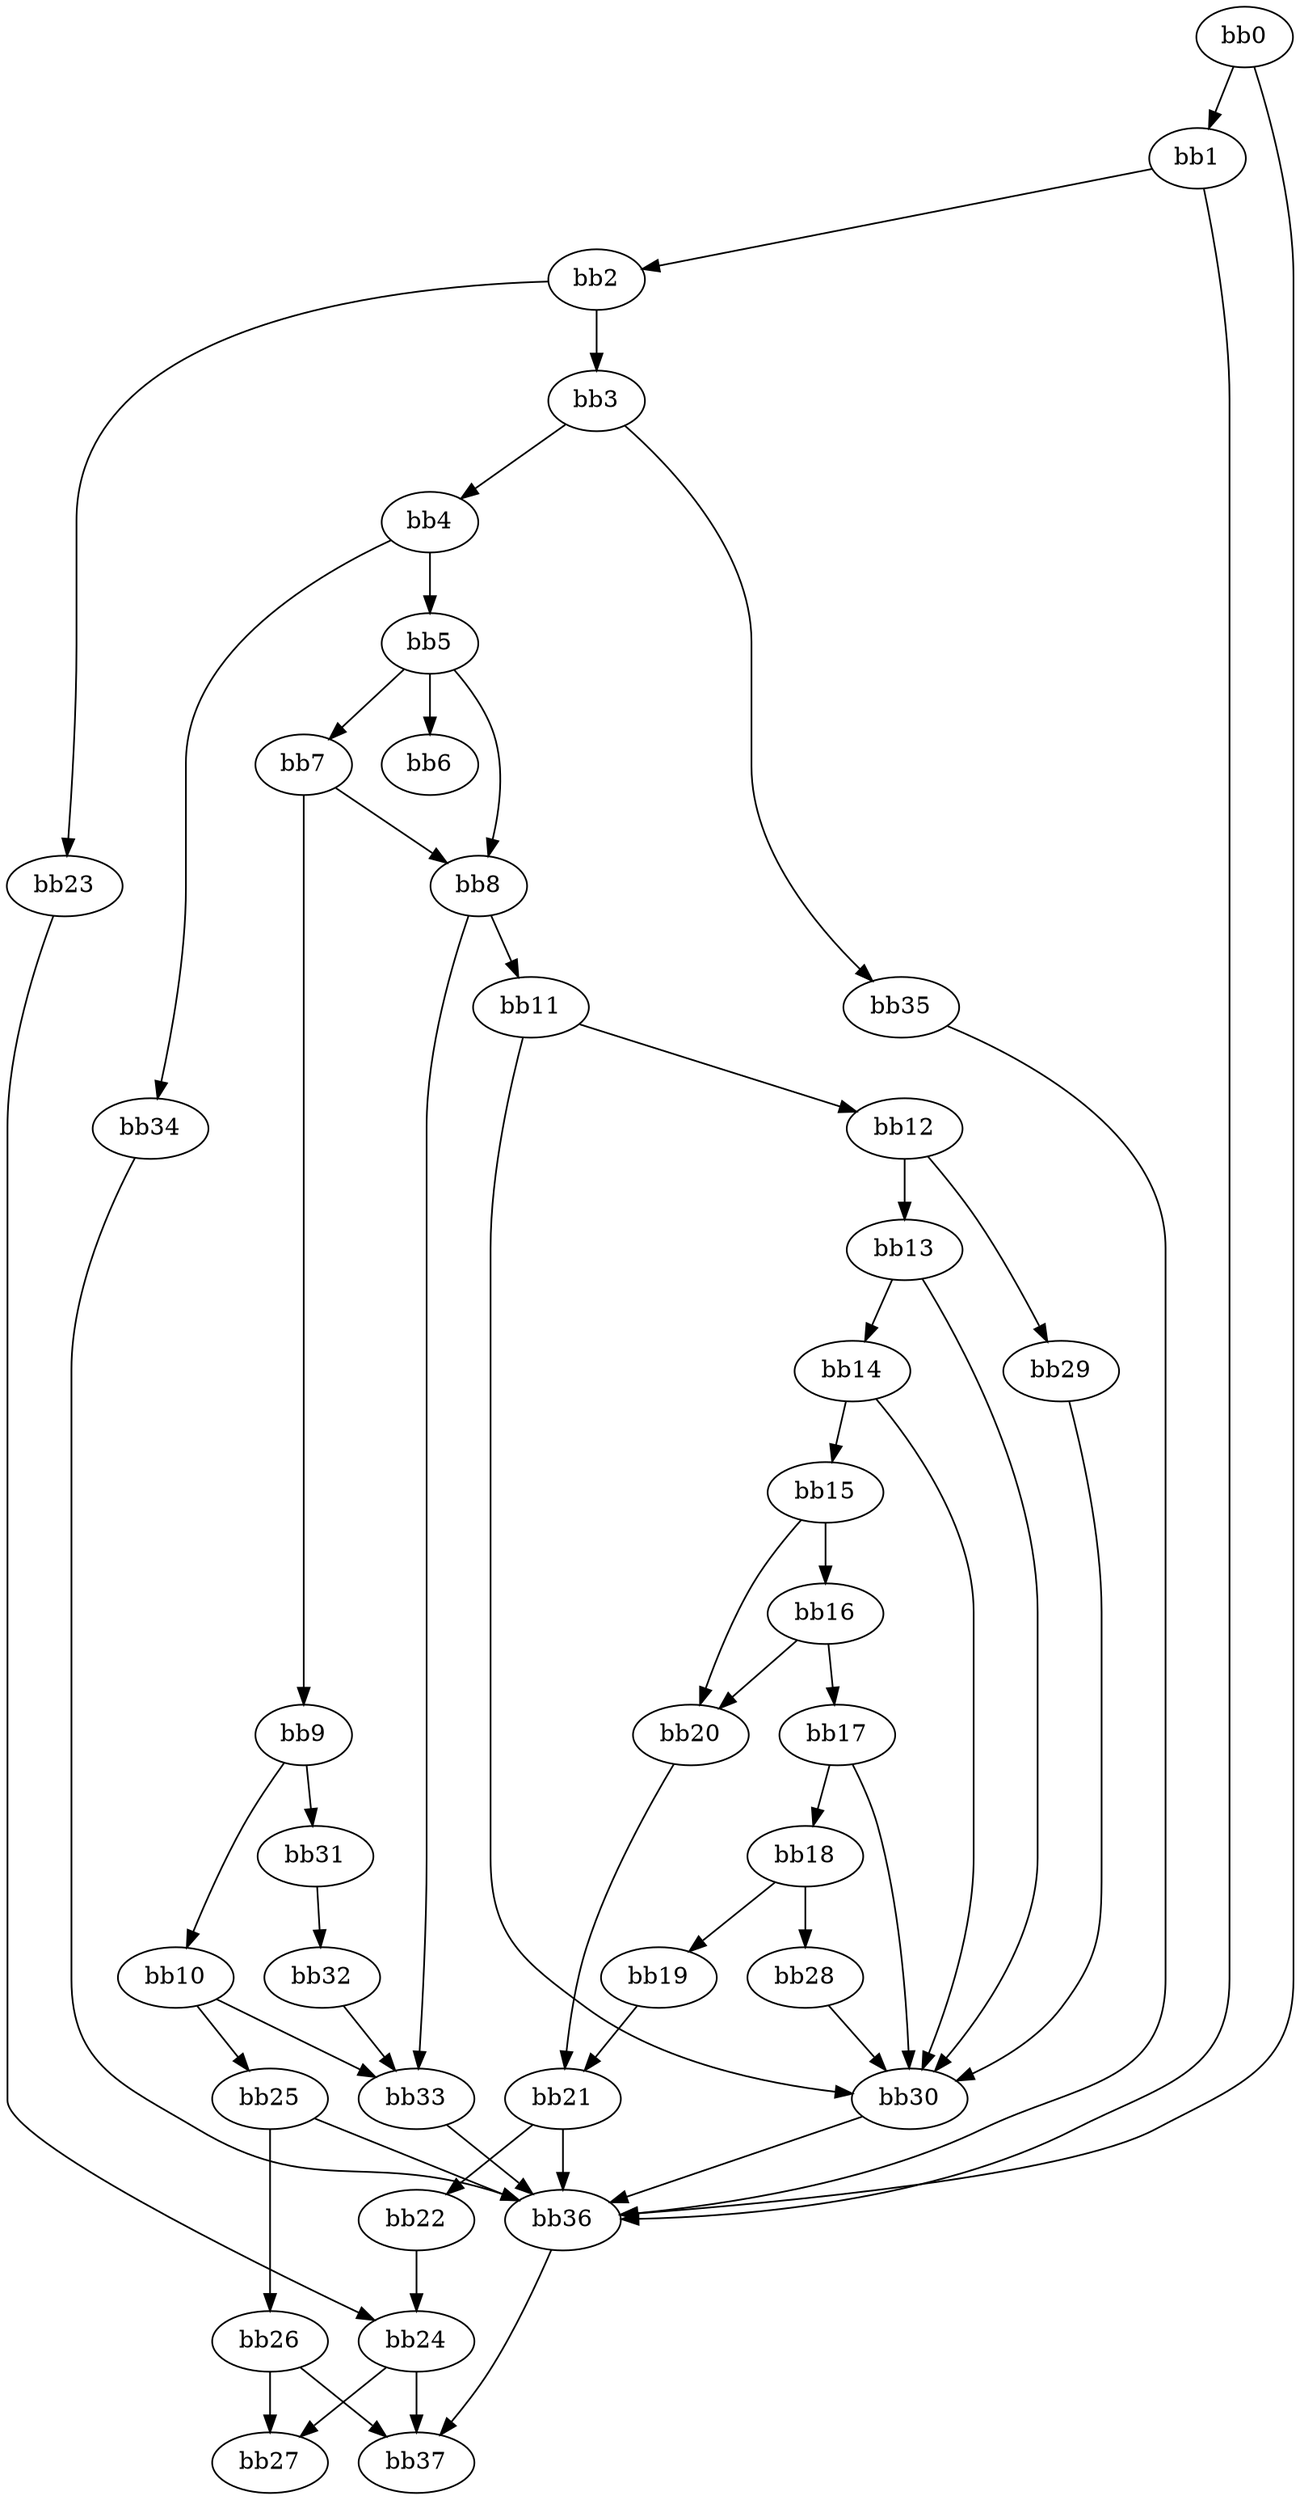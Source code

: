 digraph {
    0 [ label = "bb0\l" ]
    1 [ label = "bb1\l" ]
    2 [ label = "bb2\l" ]
    3 [ label = "bb3\l" ]
    4 [ label = "bb4\l" ]
    5 [ label = "bb5\l" ]
    6 [ label = "bb6\l" ]
    7 [ label = "bb7\l" ]
    8 [ label = "bb8\l" ]
    9 [ label = "bb9\l" ]
    10 [ label = "bb10\l" ]
    11 [ label = "bb11\l" ]
    12 [ label = "bb12\l" ]
    13 [ label = "bb13\l" ]
    14 [ label = "bb14\l" ]
    15 [ label = "bb15\l" ]
    16 [ label = "bb16\l" ]
    17 [ label = "bb17\l" ]
    18 [ label = "bb18\l" ]
    19 [ label = "bb19\l" ]
    20 [ label = "bb20\l" ]
    21 [ label = "bb21\l" ]
    22 [ label = "bb22\l" ]
    23 [ label = "bb23\l" ]
    24 [ label = "bb24\l" ]
    25 [ label = "bb25\l" ]
    26 [ label = "bb26\l" ]
    27 [ label = "bb27\l" ]
    28 [ label = "bb28\l" ]
    29 [ label = "bb29\l" ]
    30 [ label = "bb30\l" ]
    31 [ label = "bb31\l" ]
    32 [ label = "bb32\l" ]
    33 [ label = "bb33\l" ]
    34 [ label = "bb34\l" ]
    35 [ label = "bb35\l" ]
    36 [ label = "bb36\l" ]
    37 [ label = "bb37\l" ]
    0 -> 1 [ ]
    0 -> 36 [ ]
    1 -> 2 [ ]
    1 -> 36 [ ]
    2 -> 3 [ ]
    2 -> 23 [ ]
    3 -> 4 [ ]
    3 -> 35 [ ]
    4 -> 5 [ ]
    4 -> 34 [ ]
    5 -> 6 [ ]
    5 -> 7 [ ]
    5 -> 8 [ ]
    7 -> 8 [ ]
    7 -> 9 [ ]
    8 -> 11 [ ]
    8 -> 33 [ ]
    9 -> 10 [ ]
    9 -> 31 [ ]
    10 -> 25 [ ]
    10 -> 33 [ ]
    11 -> 12 [ ]
    11 -> 30 [ ]
    12 -> 13 [ ]
    12 -> 29 [ ]
    13 -> 14 [ ]
    13 -> 30 [ ]
    14 -> 15 [ ]
    14 -> 30 [ ]
    15 -> 16 [ ]
    15 -> 20 [ ]
    16 -> 17 [ ]
    16 -> 20 [ ]
    17 -> 18 [ ]
    17 -> 30 [ ]
    18 -> 19 [ ]
    18 -> 28 [ ]
    19 -> 21 [ ]
    20 -> 21 [ ]
    21 -> 22 [ ]
    21 -> 36 [ ]
    22 -> 24 [ ]
    23 -> 24 [ ]
    24 -> 27 [ ]
    24 -> 37 [ ]
    25 -> 26 [ ]
    25 -> 36 [ ]
    26 -> 27 [ ]
    26 -> 37 [ ]
    28 -> 30 [ ]
    29 -> 30 [ ]
    30 -> 36 [ ]
    31 -> 32 [ ]
    32 -> 33 [ ]
    33 -> 36 [ ]
    34 -> 36 [ ]
    35 -> 36 [ ]
    36 -> 37 [ ]
}

